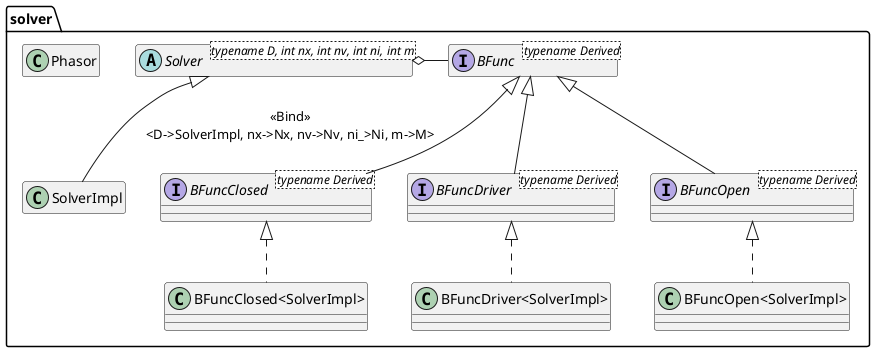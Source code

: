 @startuml sim2
abstract solver.Solver<typename D, int nx, int nv, int ni, int m> $Solver {
# float h
# float k
# long ns
# std::array<float, nx + 2> x
# std::array<float, nx + 1> xI
# std::array<VarArr<float, nx + 2, m + 1>, nv> q
# std::array<VarArr<float, nx + 1, m + 1>, ni> qI
# std::shared_ptr<BFunc<D>> lbf, rbf

# do_bf()
# do_bfI()
# float lerpValue(float x, int varIndex, bool interleaved) const
+ ~Solver()
+ Solver(\n    float h_, \n    float k_, \n    std::array<std::array<float, nx>, nv> qArrs, \n    std::array<std::array<float, nx + 1>, nv> qArrsI, \n    std::shared_ptr<BFunc<D>> lbf_, \n    std::shared_ptr<BFunc<D>> rbf_)
+ float getTime() const
+ VarArr<float, nx+2, m + 1> &getVar(int varIndex)
+ VarArr<float, nx+1, m + 1> &getVarI(int varIndex)
+ BFunc<D> &getBFunc(bool right) const
+ void step()

# virtual void step_()
+ virtual void getPressure(std::array<float, nx> &destArr) const
+ virtual void getVelocity(std::array<float, nx> &destArr) const
+ virtual float getPressure(float x) const
+ virtual float getVelocity(float x) const
}

class solver.SolverImpl $Solver $Placeholder {
- void step_()
+ void getPressure(std::array<float, nx> &destArr) const
+ void getVelocity(std::array<float, nx> &destArr) const
+ float getPressure(float x) const
+ float getVelocity(float x) const
}

class solver.BFuncImpl $BFunc $Placeholder {
+ void bf(SolverImpl &solver, int inIx, int outIx)
+ void bfI(SolverImpl &solver, int inIx, int outIx)
}

interface solver.BFuncOpen<typename Derived> $BFunc
interface solver.BFuncClosed<typename Derived> $BFunc
interface solver.BFuncDriver<typename Derived> $BFunc

class "solver.BFuncOpen<SolverImpl>" $BFunc $Placeholder
class "solver.BFuncClosed<SolverImpl>" $BFunc $Placeholder
class "solver.BFuncDriver<SolverImpl>" $BFunc $Placeholder

abstract solver.WebsterIntermediate<typename D, int nx, int m> $Solver $WebsterI {
# solver::VarArr<float, nx + 2, 1> S;
# solver::VarArr<float, nx + 1, 1> SI;
# solver::VarArr<float, nx + 2, m + 1> &p;
# solver::VarArr<float, nx + 1, m + 1> &v;

+ template <typename T1, typename T2> \n\
WebsterIntermediate(float k_, float h_, \n    std::array<float, nx> &pArr, \n    std::array<float, nx + 1> &vArr, \n    std::array<float, nx> &SArr, \n    T &&lbf_, T &&rbf_)

+ void getPressure(std::array<float, nx> &destArr) const
+ void getVelocity(std::array<float, nx> &destArr) const
+ float getPressure(float x) const
+ float getPressure(float x) const
}

class solver.EulerSolver<int nx> $Solver $Euler {
# std::array<float, nx + 2> S
# std::array<float, nx> SNorm
# solver::VarArr<float, nx + 2, 2> &rho
# solver::VarArr<float, nx + 2, 2> &rho_u
# std::array<float, nx + 2> e
# std::array<float, nx + 1> rhoFlux
# std::array<float, nx + 1> rho_uFlux
# const float dt_dx
# const float c1
# const float e0
# const float p0
# step_() override

+ template <typename T1, typename T2> EulerSolver( \n\
    float k_, float h_, float gamma, float e0_, float p0_, \n\
    std::array<float, nx> &rho_,\n\
    std::array<float, nx> &rho_u_, \n\
    std::array<float, nx> &S_,\n\
    std::array<float, nx> &e_,  \n\
    T1 &&lbf_, T2 &&rbf_)
+ void getPressure(std::array<float, nx> &destArr) const override
+ void getVelocity(std::array<float, nx> &destArr) const override
+ float getPressure(float x) const override
+ float getVelocity(float x) const override
}

class solver.WebsterSolver<int nx> $Solver $Webster {
- float rho
- float c_squared
- void step_()

+ template <typename T1, typename T2> \nWebsterSolver(\n    float k_, float h_, \n    std::array<float, nx> &pArr, \n    std::array<float, nx + 1> &vArr, \n    std::array<float, nx> &SArr, \n    T1 &&lbf_, T2 &&rbf_)
}

class solver.ViscoSolver<int nx, int order> $Solver $Visco {
- std::array<std::array<float, nx + 1>, order> qvv
- std::array<std::array<float, nx + 1>, order + 1> qpv
- std::array<std::array<float, nx + 2>, order> qpp
- std::array<std::array<float, nx + 2>, order + 1> qvp0
- std::array<std::array<float, nx + 2>, order + 1> qvp1
- std::array<float, order + 1> qup
- void step_() override

+ template <typename T1, typename T2> \n\
ViscoSolver(float k, float h, float rho, float c, \n\
    float eta, float nu, float gamma, \n\
    std::array<float, nx> &pArr, \n\
    std::array<float, nx + 1> &vArr, \n\
    std::array<float, nx> &SArr, \n\
    T1 &&lbf, T2 &&rbf)
}


class solver.Phasor $BFunc {
- float freq
- float ampl
- float phase

+ Phasor(float freq_, float ampl_, float phase_)

+ float getFreq() const
+ float getAmpl() const
+ float getPhase() const

+ void setFreq(float freq_)
+ void setAmpl(float ampl_)
+ void setPhase(float phase_)

+ float getValue(float t) const
}

interface solver.BFunc<typename Derived> $BFunc {
+ virtual void bf(T &solver, int inIx, int outIx)
+ virtual void bfI(T &solver, int inIx, int outIx)
}
abstract solver.BFuncWI<typename T> $BFunc $WebsterI {
+ BFuncWI()
}

class solver.BFuncWIOpen<typename T> $BFunc $WebsterI {
+ void bf(T &solver, int inIx, int outIx)
+ void bfI(T &solver, int inIx, int outIx)
}

class solver.BFuncWIClosed<typename T> $BFunc $WebsterI {
+ void bf(T &solver, int inIx, int outIx)
+ void bfI(T &solver, int inIx, int outIx)
}

class solver.BFuncWIDriver<typename T> $BFunc $WebsterI {
+ void bf(T &solver, int inIx, int outIx)
+ void bfI(T &solver, int inIx, int outIx)
}

class "solver.BFuncOpen<WebsterSolver<nx>>"<int nx> $BFunc $Webster
class "solver.BFuncClosed<WebsterSolver<nx>>"<int nx> $BFunc $Webster
class "solver.BFuncDriver<WebsterSolver<nx>>"<int nx> $BFunc $Webster

class "solver.BFuncOpen<ViscoSolver<nx, m>>"<int nx, int m> $BFunc $Visco
class "solver.BFuncClosed<ViscoSolver<nx, m>>"<int nx, int m> $BFunc $Visco
class "solver.BFuncDriver<ViscoSolver<nx, m>>"<int nx, int m> $BFunc $Visco

class "solver.BFuncOpen<EulerSolver<nx>>"<int nx> $BFunc $Euler {
+ void bf(EulerSolver<nx> &solver, int inIx, int outIx)
+ void bfI(EulerSolver<nx> &solver, int inIx, int outIx)
}
class "solver.BFuncClosed<EulerSolver<nx>>"<int nx> $BFunc $Euler {
+ void bf(EulerSolver<nx> &solver, int inIx, int outIx)
+ void bfI(EulerSolver<nx> &solver, int inIx, int outIx)
}
class "solver.BFuncDriver<EulerSolver<nx>>"<int nx> $BFunc $Euler {
+ void bf(EulerSolver<nx> &solver, int inIx, int outIx)
+ void bfI(EulerSolver<nx> &solver, int inIx, int outIx)
}

solver.Solver o- solver.BFunc
solver.Solver <|-- solver.SolverImpl : <<Bind>>\n<D->SolverImpl, nx->Nx, nv->Nv, ni_>Ni, m->M>
solver.BFunc <|-- solver.BFuncImpl : <<Bind>>\n<Derived->SolverImpl>
solver.SolverImpl - solver.BFuncImpl : serves <

solver.Solver <|-- solver.WebsterIntermediate : <<Bind>>\n<nv->1, ni->1>
solver.WebsterIntermediate <|-- solver.WebsterSolver : <<Bind>>\n<D->WebsterSolver<nx>, m->1>
solver.WebsterIntermediate <|-- solver.ViscoSolver : <<Bind>>\n<D->ViscoSolver<nx, m>>
solver.Solver<|-- solver.EulerSolver : <<Bind>>\n<D->EulerSolver<nx>, nv->2, ni->0, m->1>

solver.BFunc <|-- solver.BFuncWI : <<Bind>>\n<Derived->T>
solver.BFuncWI <|-- solver.BFuncWIOpen
solver.BFuncWI <|-- solver.BFuncWIClosed
solver.BFuncWI <|-- solver.BFuncWIDriver
solver.Phasor <|-- solver.BFuncWIDriver
solver.Phasor <|-- "solver.BFuncDriver<EulerSolver<nx>>"

solver.BFunc <|-- solver.BFuncOpen
solver.BFunc <|-- solver.BFuncClosed
solver.BFunc <|-- solver.BFuncDriver

solver.BFuncOpen <|.. "solver.BFuncOpen<SolverImpl>"
solver.BFuncClosed <|.. "solver.BFuncClosed<SolverImpl>"
solver.BFuncDriver <|.. "solver.BFuncDriver<SolverImpl>"

solver.BFuncOpen <|.. "solver.BFuncOpen<WebsterSolver<nx>>" : <<Bind>>\n<Derived->WebsterSolver<nx>>
solver.BFuncWIOpen <|-- "solver.BFuncOpen<WebsterSolver<nx>>" : <<Bind>>\n<T->WebsterSolver<nx>>

solver.BFuncClosed <|.. "solver.BFuncClosed<WebsterSolver<nx>>" : <<Bind>>\n<Derived->WebsterSolver<nx>>
solver.BFuncWIClosed <|-- "solver.BFuncClosed<WebsterSolver<nx>>" : <<Bind>>\n<T->WebsterSolver<nx>>

solver.BFuncDriver <|.. "solver.BFuncDriver<WebsterSolver<nx>>" : <<Bind>>\n<Derived->WebsterSolver<nx>>
solver.BFuncWIDriver <|-- "solver.BFuncDriver<WebsterSolver<nx>>" : <<Bind>>\n<T->WebsterSolver<nx>>

solver.BFuncOpen <|.. "solver.BFuncOpen<ViscoSolver<nx, m>>" : <<Bind>>\n<Derived->ViscoSolver<nx, m>>
solver.BFuncWIOpen <|-- "solver.BFuncOpen<ViscoSolver<nx, m>>" : <<Bind>>\n<T->ViscoSolver<nx, m>>

solver.BFuncClosed <|.. "solver.BFuncClosed<ViscoSolver<nx, m>>" : <<Bind>>\n<Derived->ViscoSolver<nx, m>>
solver.BFuncWIClosed <|-- "solver.BFuncClosed<ViscoSolver<nx, m>>" : <<Bind>>\n<T->ViscoSolver<nx, m>>

solver.BFuncDriver <|.. "solver.BFuncDriver<ViscoSolver<nx, m>>" : <<Bind>>\n<Derived->ViscoSolver<nx, m>>
solver.BFuncWIDriver <|-- "solver.BFuncDriver<ViscoSolver<nx, m>>" : <<Bind>>\n<T->ViscoSolver<nx, m>>

solver.BFuncOpen <|.. "solver.BFuncOpen<EulerSolver<nx>>" : <<Bind>>\n<Derived->EulerSolver<nx>>
solver.BFuncClosed <|.. "solver.BFuncClosed<EulerSolver<nx>>" : <<Bind>>\n<Derived->EulerSolver<nx>>
solver.BFuncDriver <|.. "solver.BFuncDriver<EulerSolver<nx>>" : <<Bind>>\n<Derived->EulerSolver<nx>>

remove $WebsterI
remove $Webster
remove $Visco
remove $Euler
remove solver.BFuncImpl
hide solver.Solver members
hide solver.BFunc members
hide solver.Phasor members
hide solver.SolverImpl members

@enduml
